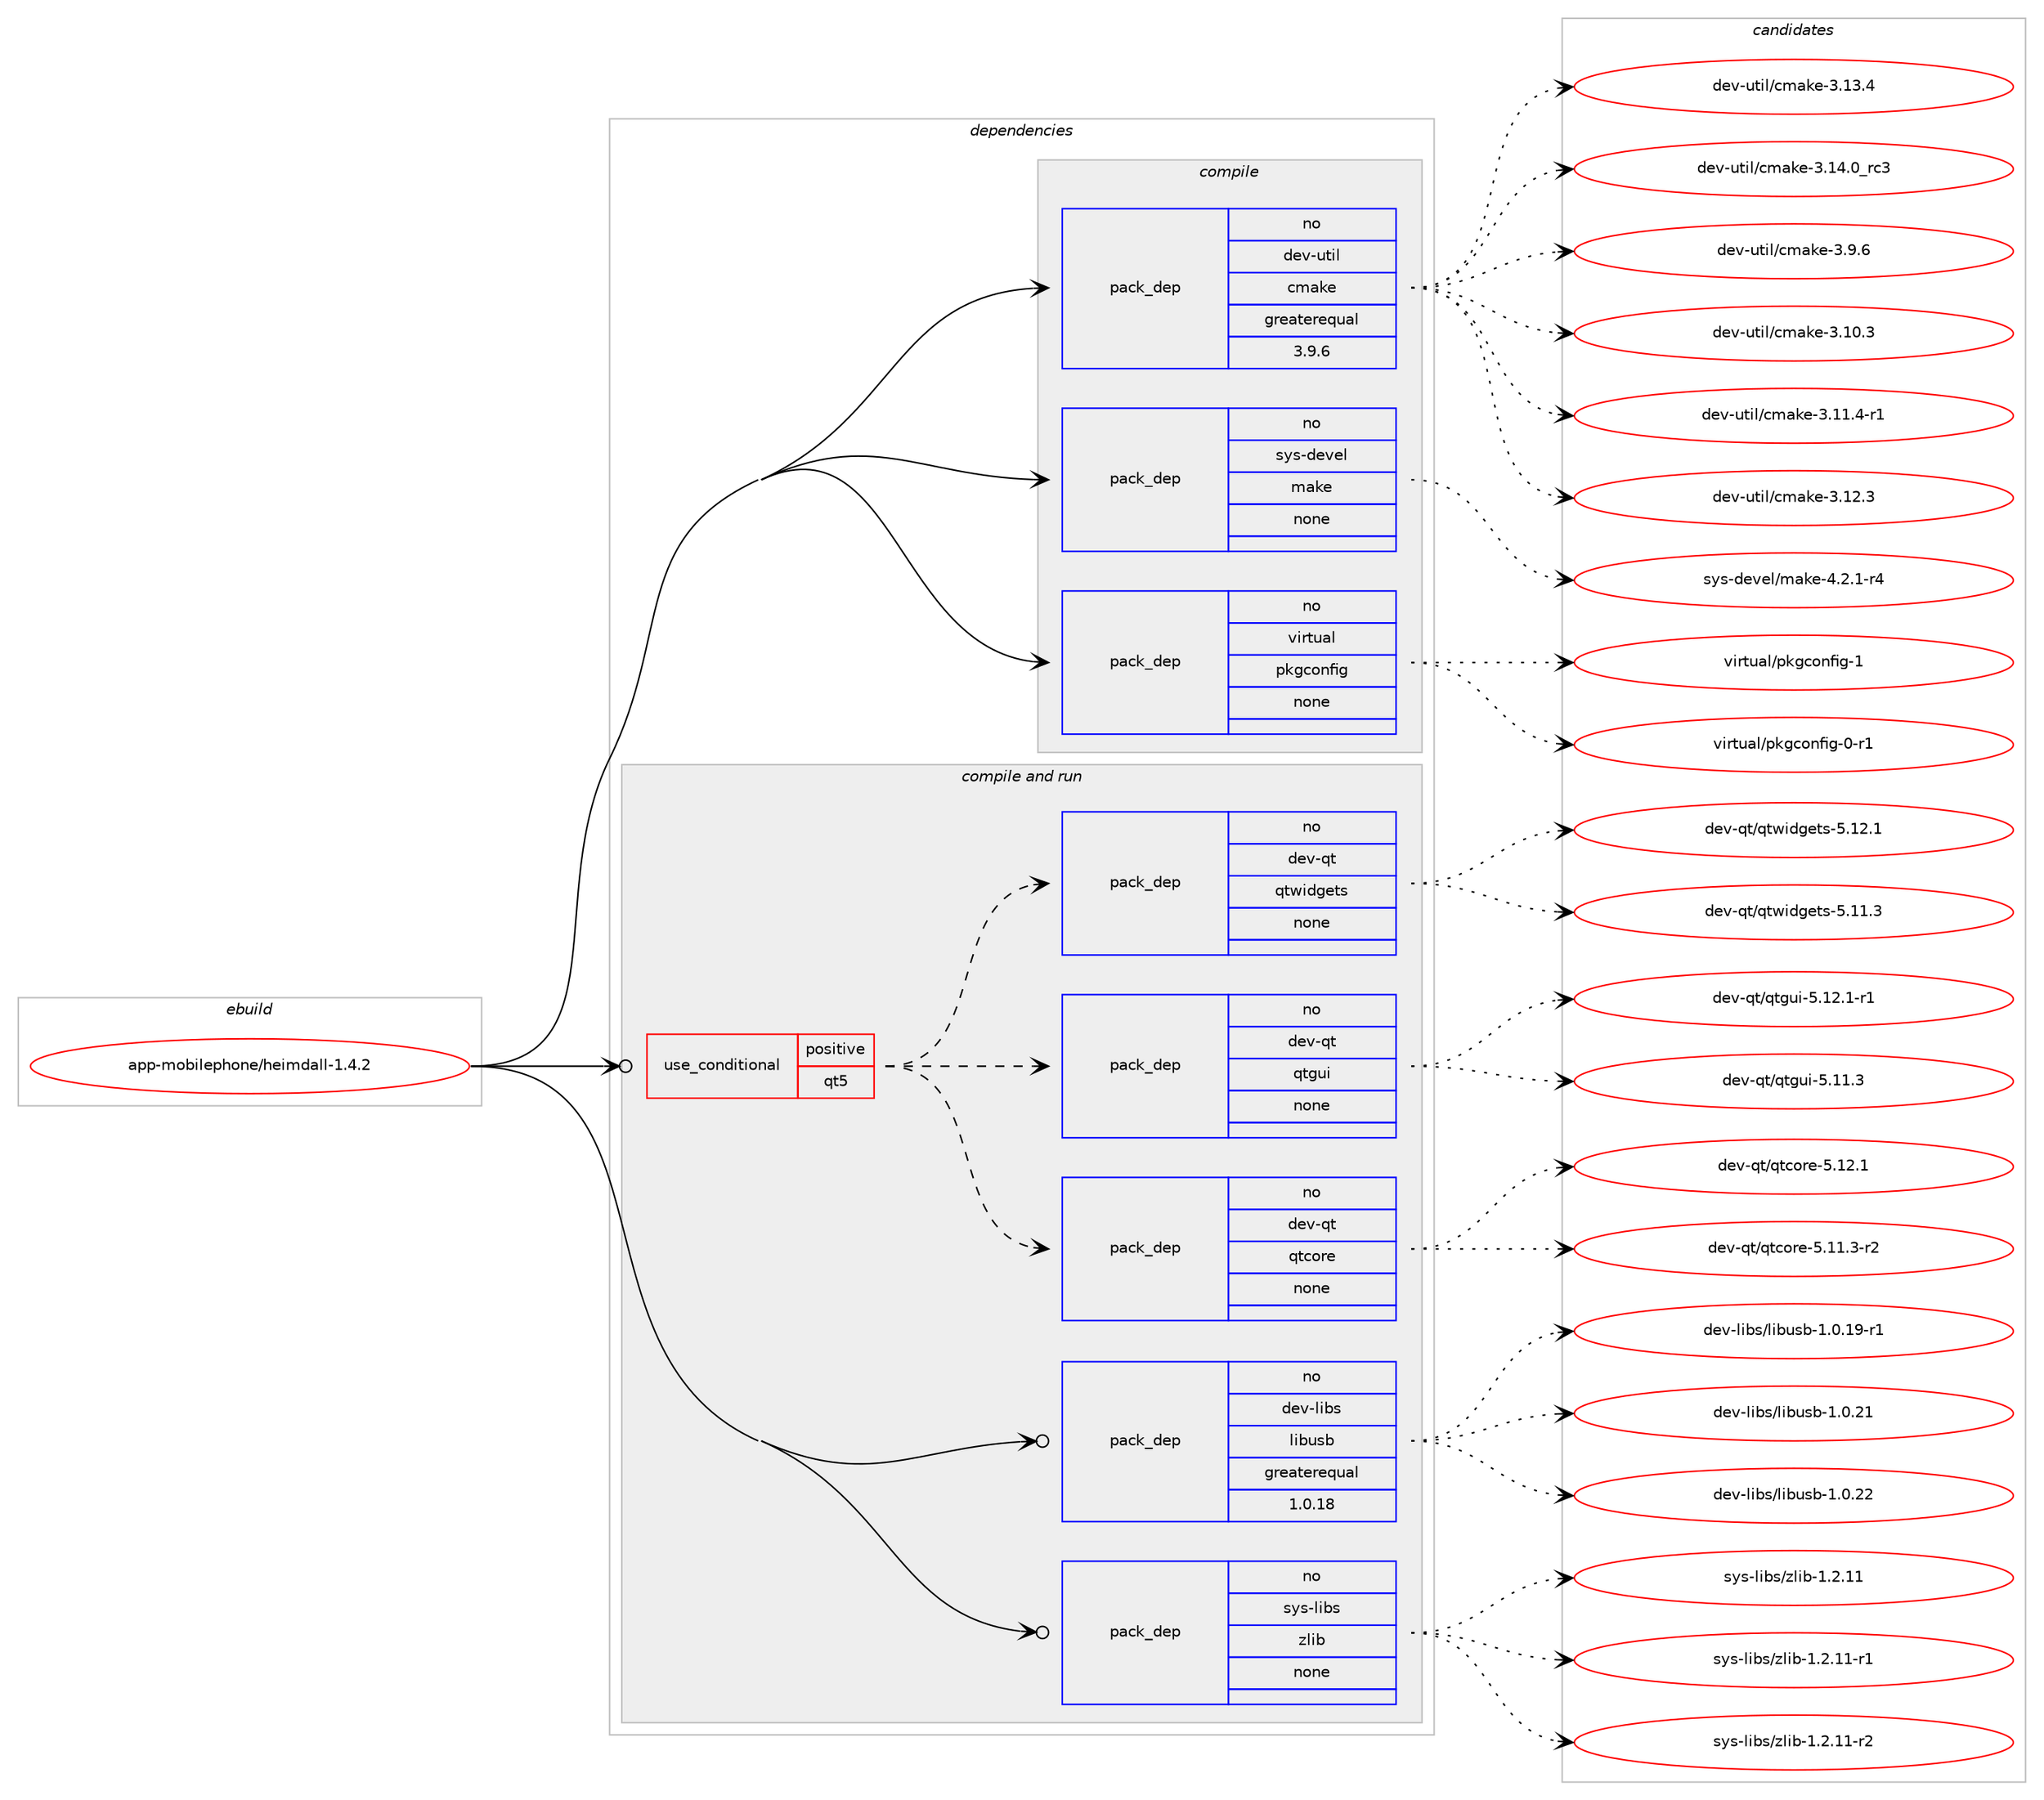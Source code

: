 digraph prolog {

# *************
# Graph options
# *************

newrank=true;
concentrate=true;
compound=true;
graph [rankdir=LR,fontname=Helvetica,fontsize=10,ranksep=1.5];#, ranksep=2.5, nodesep=0.2];
edge  [arrowhead=vee];
node  [fontname=Helvetica,fontsize=10];

# **********
# The ebuild
# **********

subgraph cluster_leftcol {
color=gray;
rank=same;
label=<<i>ebuild</i>>;
id [label="app-mobilephone/heimdall-1.4.2", color=red, width=4, href="../app-mobilephone/heimdall-1.4.2.svg"];
}

# ****************
# The dependencies
# ****************

subgraph cluster_midcol {
color=gray;
label=<<i>dependencies</i>>;
subgraph cluster_compile {
fillcolor="#eeeeee";
style=filled;
label=<<i>compile</i>>;
subgraph pack927636 {
dependency1302006 [label=<<TABLE BORDER="0" CELLBORDER="1" CELLSPACING="0" CELLPADDING="4" WIDTH="220"><TR><TD ROWSPAN="6" CELLPADDING="30">pack_dep</TD></TR><TR><TD WIDTH="110">no</TD></TR><TR><TD>dev-util</TD></TR><TR><TD>cmake</TD></TR><TR><TD>greaterequal</TD></TR><TR><TD>3.9.6</TD></TR></TABLE>>, shape=none, color=blue];
}
id:e -> dependency1302006:w [weight=20,style="solid",arrowhead="vee"];
subgraph pack927637 {
dependency1302007 [label=<<TABLE BORDER="0" CELLBORDER="1" CELLSPACING="0" CELLPADDING="4" WIDTH="220"><TR><TD ROWSPAN="6" CELLPADDING="30">pack_dep</TD></TR><TR><TD WIDTH="110">no</TD></TR><TR><TD>sys-devel</TD></TR><TR><TD>make</TD></TR><TR><TD>none</TD></TR><TR><TD></TD></TR></TABLE>>, shape=none, color=blue];
}
id:e -> dependency1302007:w [weight=20,style="solid",arrowhead="vee"];
subgraph pack927638 {
dependency1302008 [label=<<TABLE BORDER="0" CELLBORDER="1" CELLSPACING="0" CELLPADDING="4" WIDTH="220"><TR><TD ROWSPAN="6" CELLPADDING="30">pack_dep</TD></TR><TR><TD WIDTH="110">no</TD></TR><TR><TD>virtual</TD></TR><TR><TD>pkgconfig</TD></TR><TR><TD>none</TD></TR><TR><TD></TD></TR></TABLE>>, shape=none, color=blue];
}
id:e -> dependency1302008:w [weight=20,style="solid",arrowhead="vee"];
}
subgraph cluster_compileandrun {
fillcolor="#eeeeee";
style=filled;
label=<<i>compile and run</i>>;
subgraph cond354072 {
dependency1302009 [label=<<TABLE BORDER="0" CELLBORDER="1" CELLSPACING="0" CELLPADDING="4"><TR><TD ROWSPAN="3" CELLPADDING="10">use_conditional</TD></TR><TR><TD>positive</TD></TR><TR><TD>qt5</TD></TR></TABLE>>, shape=none, color=red];
subgraph pack927639 {
dependency1302010 [label=<<TABLE BORDER="0" CELLBORDER="1" CELLSPACING="0" CELLPADDING="4" WIDTH="220"><TR><TD ROWSPAN="6" CELLPADDING="30">pack_dep</TD></TR><TR><TD WIDTH="110">no</TD></TR><TR><TD>dev-qt</TD></TR><TR><TD>qtcore</TD></TR><TR><TD>none</TD></TR><TR><TD></TD></TR></TABLE>>, shape=none, color=blue];
}
dependency1302009:e -> dependency1302010:w [weight=20,style="dashed",arrowhead="vee"];
subgraph pack927640 {
dependency1302011 [label=<<TABLE BORDER="0" CELLBORDER="1" CELLSPACING="0" CELLPADDING="4" WIDTH="220"><TR><TD ROWSPAN="6" CELLPADDING="30">pack_dep</TD></TR><TR><TD WIDTH="110">no</TD></TR><TR><TD>dev-qt</TD></TR><TR><TD>qtgui</TD></TR><TR><TD>none</TD></TR><TR><TD></TD></TR></TABLE>>, shape=none, color=blue];
}
dependency1302009:e -> dependency1302011:w [weight=20,style="dashed",arrowhead="vee"];
subgraph pack927641 {
dependency1302012 [label=<<TABLE BORDER="0" CELLBORDER="1" CELLSPACING="0" CELLPADDING="4" WIDTH="220"><TR><TD ROWSPAN="6" CELLPADDING="30">pack_dep</TD></TR><TR><TD WIDTH="110">no</TD></TR><TR><TD>dev-qt</TD></TR><TR><TD>qtwidgets</TD></TR><TR><TD>none</TD></TR><TR><TD></TD></TR></TABLE>>, shape=none, color=blue];
}
dependency1302009:e -> dependency1302012:w [weight=20,style="dashed",arrowhead="vee"];
}
id:e -> dependency1302009:w [weight=20,style="solid",arrowhead="odotvee"];
subgraph pack927642 {
dependency1302013 [label=<<TABLE BORDER="0" CELLBORDER="1" CELLSPACING="0" CELLPADDING="4" WIDTH="220"><TR><TD ROWSPAN="6" CELLPADDING="30">pack_dep</TD></TR><TR><TD WIDTH="110">no</TD></TR><TR><TD>dev-libs</TD></TR><TR><TD>libusb</TD></TR><TR><TD>greaterequal</TD></TR><TR><TD>1.0.18</TD></TR></TABLE>>, shape=none, color=blue];
}
id:e -> dependency1302013:w [weight=20,style="solid",arrowhead="odotvee"];
subgraph pack927643 {
dependency1302014 [label=<<TABLE BORDER="0" CELLBORDER="1" CELLSPACING="0" CELLPADDING="4" WIDTH="220"><TR><TD ROWSPAN="6" CELLPADDING="30">pack_dep</TD></TR><TR><TD WIDTH="110">no</TD></TR><TR><TD>sys-libs</TD></TR><TR><TD>zlib</TD></TR><TR><TD>none</TD></TR><TR><TD></TD></TR></TABLE>>, shape=none, color=blue];
}
id:e -> dependency1302014:w [weight=20,style="solid",arrowhead="odotvee"];
}
subgraph cluster_run {
fillcolor="#eeeeee";
style=filled;
label=<<i>run</i>>;
}
}

# **************
# The candidates
# **************

subgraph cluster_choices {
rank=same;
color=gray;
label=<<i>candidates</i>>;

subgraph choice927636 {
color=black;
nodesep=1;
choice1001011184511711610510847991099710710145514649484651 [label="dev-util/cmake-3.10.3", color=red, width=4,href="../dev-util/cmake-3.10.3.svg"];
choice10010111845117116105108479910997107101455146494946524511449 [label="dev-util/cmake-3.11.4-r1", color=red, width=4,href="../dev-util/cmake-3.11.4-r1.svg"];
choice1001011184511711610510847991099710710145514649504651 [label="dev-util/cmake-3.12.3", color=red, width=4,href="../dev-util/cmake-3.12.3.svg"];
choice1001011184511711610510847991099710710145514649514652 [label="dev-util/cmake-3.13.4", color=red, width=4,href="../dev-util/cmake-3.13.4.svg"];
choice1001011184511711610510847991099710710145514649524648951149951 [label="dev-util/cmake-3.14.0_rc3", color=red, width=4,href="../dev-util/cmake-3.14.0_rc3.svg"];
choice10010111845117116105108479910997107101455146574654 [label="dev-util/cmake-3.9.6", color=red, width=4,href="../dev-util/cmake-3.9.6.svg"];
dependency1302006:e -> choice1001011184511711610510847991099710710145514649484651:w [style=dotted,weight="100"];
dependency1302006:e -> choice10010111845117116105108479910997107101455146494946524511449:w [style=dotted,weight="100"];
dependency1302006:e -> choice1001011184511711610510847991099710710145514649504651:w [style=dotted,weight="100"];
dependency1302006:e -> choice1001011184511711610510847991099710710145514649514652:w [style=dotted,weight="100"];
dependency1302006:e -> choice1001011184511711610510847991099710710145514649524648951149951:w [style=dotted,weight="100"];
dependency1302006:e -> choice10010111845117116105108479910997107101455146574654:w [style=dotted,weight="100"];
}
subgraph choice927637 {
color=black;
nodesep=1;
choice1151211154510010111810110847109971071014552465046494511452 [label="sys-devel/make-4.2.1-r4", color=red, width=4,href="../sys-devel/make-4.2.1-r4.svg"];
dependency1302007:e -> choice1151211154510010111810110847109971071014552465046494511452:w [style=dotted,weight="100"];
}
subgraph choice927638 {
color=black;
nodesep=1;
choice11810511411611797108471121071039911111010210510345484511449 [label="virtual/pkgconfig-0-r1", color=red, width=4,href="../virtual/pkgconfig-0-r1.svg"];
choice1181051141161179710847112107103991111101021051034549 [label="virtual/pkgconfig-1", color=red, width=4,href="../virtual/pkgconfig-1.svg"];
dependency1302008:e -> choice11810511411611797108471121071039911111010210510345484511449:w [style=dotted,weight="100"];
dependency1302008:e -> choice1181051141161179710847112107103991111101021051034549:w [style=dotted,weight="100"];
}
subgraph choice927639 {
color=black;
nodesep=1;
choice100101118451131164711311699111114101455346494946514511450 [label="dev-qt/qtcore-5.11.3-r2", color=red, width=4,href="../dev-qt/qtcore-5.11.3-r2.svg"];
choice10010111845113116471131169911111410145534649504649 [label="dev-qt/qtcore-5.12.1", color=red, width=4,href="../dev-qt/qtcore-5.12.1.svg"];
dependency1302010:e -> choice100101118451131164711311699111114101455346494946514511450:w [style=dotted,weight="100"];
dependency1302010:e -> choice10010111845113116471131169911111410145534649504649:w [style=dotted,weight="100"];
}
subgraph choice927640 {
color=black;
nodesep=1;
choice100101118451131164711311610311710545534649494651 [label="dev-qt/qtgui-5.11.3", color=red, width=4,href="../dev-qt/qtgui-5.11.3.svg"];
choice1001011184511311647113116103117105455346495046494511449 [label="dev-qt/qtgui-5.12.1-r1", color=red, width=4,href="../dev-qt/qtgui-5.12.1-r1.svg"];
dependency1302011:e -> choice100101118451131164711311610311710545534649494651:w [style=dotted,weight="100"];
dependency1302011:e -> choice1001011184511311647113116103117105455346495046494511449:w [style=dotted,weight="100"];
}
subgraph choice927641 {
color=black;
nodesep=1;
choice100101118451131164711311611910510010310111611545534649494651 [label="dev-qt/qtwidgets-5.11.3", color=red, width=4,href="../dev-qt/qtwidgets-5.11.3.svg"];
choice100101118451131164711311611910510010310111611545534649504649 [label="dev-qt/qtwidgets-5.12.1", color=red, width=4,href="../dev-qt/qtwidgets-5.12.1.svg"];
dependency1302012:e -> choice100101118451131164711311611910510010310111611545534649494651:w [style=dotted,weight="100"];
dependency1302012:e -> choice100101118451131164711311611910510010310111611545534649504649:w [style=dotted,weight="100"];
}
subgraph choice927642 {
color=black;
nodesep=1;
choice1001011184510810598115471081059811711598454946484649574511449 [label="dev-libs/libusb-1.0.19-r1", color=red, width=4,href="../dev-libs/libusb-1.0.19-r1.svg"];
choice100101118451081059811547108105981171159845494648465049 [label="dev-libs/libusb-1.0.21", color=red, width=4,href="../dev-libs/libusb-1.0.21.svg"];
choice100101118451081059811547108105981171159845494648465050 [label="dev-libs/libusb-1.0.22", color=red, width=4,href="../dev-libs/libusb-1.0.22.svg"];
dependency1302013:e -> choice1001011184510810598115471081059811711598454946484649574511449:w [style=dotted,weight="100"];
dependency1302013:e -> choice100101118451081059811547108105981171159845494648465049:w [style=dotted,weight="100"];
dependency1302013:e -> choice100101118451081059811547108105981171159845494648465050:w [style=dotted,weight="100"];
}
subgraph choice927643 {
color=black;
nodesep=1;
choice1151211154510810598115471221081059845494650464949 [label="sys-libs/zlib-1.2.11", color=red, width=4,href="../sys-libs/zlib-1.2.11.svg"];
choice11512111545108105981154712210810598454946504649494511449 [label="sys-libs/zlib-1.2.11-r1", color=red, width=4,href="../sys-libs/zlib-1.2.11-r1.svg"];
choice11512111545108105981154712210810598454946504649494511450 [label="sys-libs/zlib-1.2.11-r2", color=red, width=4,href="../sys-libs/zlib-1.2.11-r2.svg"];
dependency1302014:e -> choice1151211154510810598115471221081059845494650464949:w [style=dotted,weight="100"];
dependency1302014:e -> choice11512111545108105981154712210810598454946504649494511449:w [style=dotted,weight="100"];
dependency1302014:e -> choice11512111545108105981154712210810598454946504649494511450:w [style=dotted,weight="100"];
}
}

}
